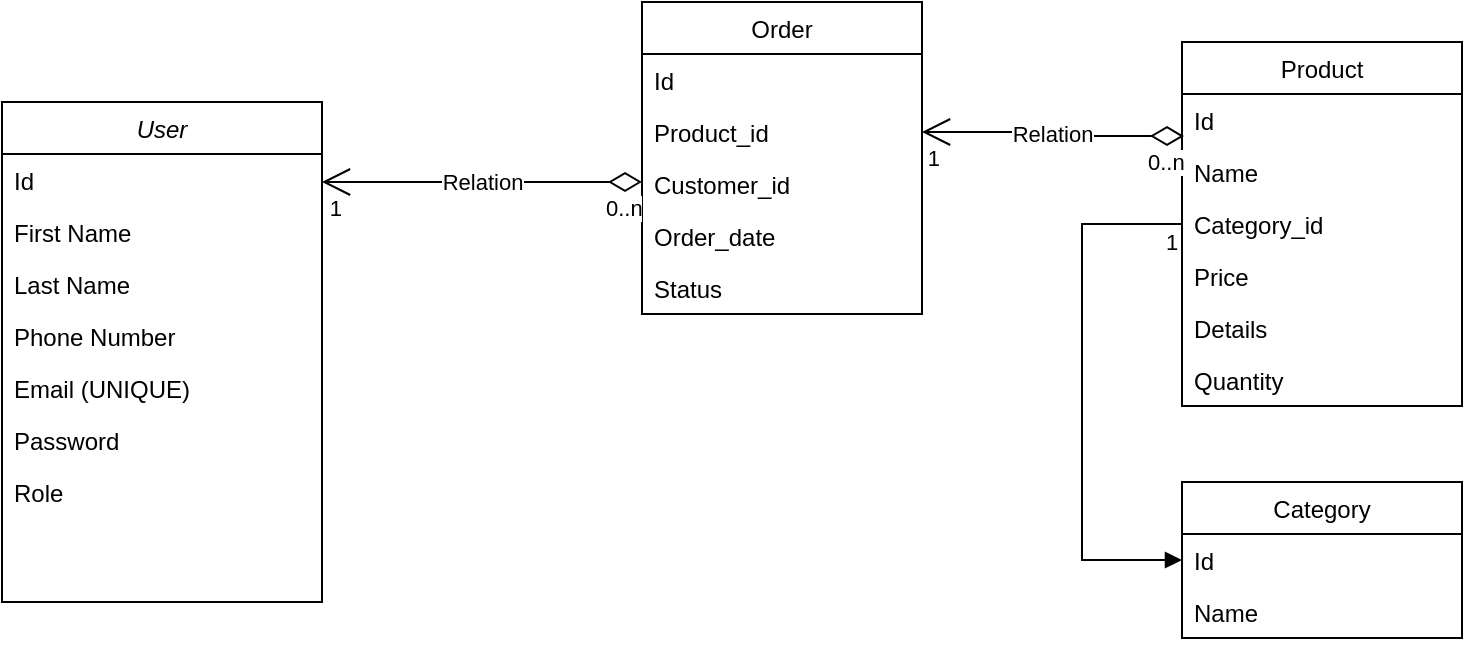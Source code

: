 <mxfile version="20.8.14" type="github">
  <diagram id="C5RBs43oDa-KdzZeNtuy" name="Page-1">
    <mxGraphModel dx="1434" dy="796" grid="1" gridSize="10" guides="1" tooltips="1" connect="1" arrows="1" fold="1" page="1" pageScale="1" pageWidth="827" pageHeight="1169" math="0" shadow="0">
      <root>
        <mxCell id="WIyWlLk6GJQsqaUBKTNV-0" />
        <mxCell id="WIyWlLk6GJQsqaUBKTNV-1" parent="WIyWlLk6GJQsqaUBKTNV-0" />
        <mxCell id="zkfFHV4jXpPFQw0GAbJ--0" value="User" style="swimlane;fontStyle=2;align=center;verticalAlign=top;childLayout=stackLayout;horizontal=1;startSize=26;horizontalStack=0;resizeParent=1;resizeLast=0;collapsible=1;marginBottom=0;rounded=0;shadow=0;strokeWidth=1;" parent="WIyWlLk6GJQsqaUBKTNV-1" vertex="1">
          <mxGeometry x="60" y="170" width="160" height="250" as="geometry">
            <mxRectangle x="230" y="140" width="160" height="26" as="alternateBounds" />
          </mxGeometry>
        </mxCell>
        <mxCell id="zkfFHV4jXpPFQw0GAbJ--1" value="Id" style="text;align=left;verticalAlign=top;spacingLeft=4;spacingRight=4;overflow=hidden;rotatable=0;points=[[0,0.5],[1,0.5]];portConstraint=eastwest;" parent="zkfFHV4jXpPFQw0GAbJ--0" vertex="1">
          <mxGeometry y="26" width="160" height="26" as="geometry" />
        </mxCell>
        <mxCell id="zkfFHV4jXpPFQw0GAbJ--2" value="First Name" style="text;align=left;verticalAlign=top;spacingLeft=4;spacingRight=4;overflow=hidden;rotatable=0;points=[[0,0.5],[1,0.5]];portConstraint=eastwest;rounded=0;shadow=0;html=0;" parent="zkfFHV4jXpPFQw0GAbJ--0" vertex="1">
          <mxGeometry y="52" width="160" height="26" as="geometry" />
        </mxCell>
        <mxCell id="zkfFHV4jXpPFQw0GAbJ--3" value="Last Name" style="text;align=left;verticalAlign=top;spacingLeft=4;spacingRight=4;overflow=hidden;rotatable=0;points=[[0,0.5],[1,0.5]];portConstraint=eastwest;rounded=0;shadow=0;html=0;" parent="zkfFHV4jXpPFQw0GAbJ--0" vertex="1">
          <mxGeometry y="78" width="160" height="26" as="geometry" />
        </mxCell>
        <mxCell id="GWjxsvUi2RFVblx5WlFs-1" value="Phone Number&#xa;" style="text;align=left;verticalAlign=top;spacingLeft=4;spacingRight=4;overflow=hidden;rotatable=0;points=[[0,0.5],[1,0.5]];portConstraint=eastwest;rounded=0;shadow=0;html=0;" vertex="1" parent="zkfFHV4jXpPFQw0GAbJ--0">
          <mxGeometry y="104" width="160" height="26" as="geometry" />
        </mxCell>
        <mxCell id="GWjxsvUi2RFVblx5WlFs-2" value="Email (UNIQUE)&#xa;" style="text;align=left;verticalAlign=top;spacingLeft=4;spacingRight=4;overflow=hidden;rotatable=0;points=[[0,0.5],[1,0.5]];portConstraint=eastwest;rounded=0;shadow=0;html=0;" vertex="1" parent="zkfFHV4jXpPFQw0GAbJ--0">
          <mxGeometry y="130" width="160" height="26" as="geometry" />
        </mxCell>
        <mxCell id="GWjxsvUi2RFVblx5WlFs-4" value="Password" style="text;align=left;verticalAlign=top;spacingLeft=4;spacingRight=4;overflow=hidden;rotatable=0;points=[[0,0.5],[1,0.5]];portConstraint=eastwest;rounded=0;shadow=0;html=0;" vertex="1" parent="zkfFHV4jXpPFQw0GAbJ--0">
          <mxGeometry y="156" width="160" height="26" as="geometry" />
        </mxCell>
        <mxCell id="GWjxsvUi2RFVblx5WlFs-5" value="Role&#xa;" style="text;align=left;verticalAlign=top;spacingLeft=4;spacingRight=4;overflow=hidden;rotatable=0;points=[[0,0.5],[1,0.5]];portConstraint=eastwest;rounded=0;shadow=0;html=0;" vertex="1" parent="zkfFHV4jXpPFQw0GAbJ--0">
          <mxGeometry y="182" width="160" height="26" as="geometry" />
        </mxCell>
        <mxCell id="GWjxsvUi2RFVblx5WlFs-12" value="Order" style="swimlane;fontStyle=0;childLayout=stackLayout;horizontal=1;startSize=26;fillColor=none;horizontalStack=0;resizeParent=1;resizeParentMax=0;resizeLast=0;collapsible=1;marginBottom=0;" vertex="1" parent="WIyWlLk6GJQsqaUBKTNV-1">
          <mxGeometry x="380" y="120" width="140" height="156" as="geometry" />
        </mxCell>
        <mxCell id="GWjxsvUi2RFVblx5WlFs-13" value="Id" style="text;strokeColor=none;fillColor=none;align=left;verticalAlign=top;spacingLeft=4;spacingRight=4;overflow=hidden;rotatable=0;points=[[0,0.5],[1,0.5]];portConstraint=eastwest;" vertex="1" parent="GWjxsvUi2RFVblx5WlFs-12">
          <mxGeometry y="26" width="140" height="26" as="geometry" />
        </mxCell>
        <mxCell id="GWjxsvUi2RFVblx5WlFs-14" value="Product_id&#xa;" style="text;strokeColor=none;fillColor=none;align=left;verticalAlign=top;spacingLeft=4;spacingRight=4;overflow=hidden;rotatable=0;points=[[0,0.5],[1,0.5]];portConstraint=eastwest;" vertex="1" parent="GWjxsvUi2RFVblx5WlFs-12">
          <mxGeometry y="52" width="140" height="26" as="geometry" />
        </mxCell>
        <mxCell id="GWjxsvUi2RFVblx5WlFs-16" value="Customer_id&#xa;" style="text;strokeColor=none;fillColor=none;align=left;verticalAlign=top;spacingLeft=4;spacingRight=4;overflow=hidden;rotatable=0;points=[[0,0.5],[1,0.5]];portConstraint=eastwest;" vertex="1" parent="GWjxsvUi2RFVblx5WlFs-12">
          <mxGeometry y="78" width="140" height="26" as="geometry" />
        </mxCell>
        <mxCell id="GWjxsvUi2RFVblx5WlFs-17" value="Order_date" style="text;strokeColor=none;fillColor=none;align=left;verticalAlign=top;spacingLeft=4;spacingRight=4;overflow=hidden;rotatable=0;points=[[0,0.5],[1,0.5]];portConstraint=eastwest;" vertex="1" parent="GWjxsvUi2RFVblx5WlFs-12">
          <mxGeometry y="104" width="140" height="26" as="geometry" />
        </mxCell>
        <mxCell id="GWjxsvUi2RFVblx5WlFs-18" value="Status&#xa;" style="text;strokeColor=none;fillColor=none;align=left;verticalAlign=top;spacingLeft=4;spacingRight=4;overflow=hidden;rotatable=0;points=[[0,0.5],[1,0.5]];portConstraint=eastwest;" vertex="1" parent="GWjxsvUi2RFVblx5WlFs-12">
          <mxGeometry y="130" width="140" height="26" as="geometry" />
        </mxCell>
        <mxCell id="GWjxsvUi2RFVblx5WlFs-28" value="Relation" style="endArrow=open;html=1;endSize=12;startArrow=diamondThin;startSize=14;startFill=0;edgeStyle=orthogonalEdgeStyle;rounded=0;" edge="1" parent="WIyWlLk6GJQsqaUBKTNV-1">
          <mxGeometry relative="1" as="geometry">
            <mxPoint x="380" y="210" as="sourcePoint" />
            <mxPoint x="220" y="210" as="targetPoint" />
          </mxGeometry>
        </mxCell>
        <mxCell id="GWjxsvUi2RFVblx5WlFs-29" value="0..n" style="edgeLabel;resizable=0;html=1;align=left;verticalAlign=top;" connectable="0" vertex="1" parent="GWjxsvUi2RFVblx5WlFs-28">
          <mxGeometry x="-1" relative="1" as="geometry">
            <mxPoint x="-20" as="offset" />
          </mxGeometry>
        </mxCell>
        <mxCell id="GWjxsvUi2RFVblx5WlFs-30" value="1" style="edgeLabel;resizable=0;html=1;align=right;verticalAlign=top;" connectable="0" vertex="1" parent="GWjxsvUi2RFVblx5WlFs-28">
          <mxGeometry x="1" relative="1" as="geometry">
            <mxPoint x="10" as="offset" />
          </mxGeometry>
        </mxCell>
        <mxCell id="GWjxsvUi2RFVblx5WlFs-31" value="Product" style="swimlane;fontStyle=0;childLayout=stackLayout;horizontal=1;startSize=26;fillColor=none;horizontalStack=0;resizeParent=1;resizeParentMax=0;resizeLast=0;collapsible=1;marginBottom=0;" vertex="1" parent="WIyWlLk6GJQsqaUBKTNV-1">
          <mxGeometry x="650" y="140" width="140" height="182" as="geometry" />
        </mxCell>
        <mxCell id="GWjxsvUi2RFVblx5WlFs-32" value="Id" style="text;strokeColor=none;fillColor=none;align=left;verticalAlign=top;spacingLeft=4;spacingRight=4;overflow=hidden;rotatable=0;points=[[0,0.5],[1,0.5]];portConstraint=eastwest;" vertex="1" parent="GWjxsvUi2RFVblx5WlFs-31">
          <mxGeometry y="26" width="140" height="26" as="geometry" />
        </mxCell>
        <mxCell id="GWjxsvUi2RFVblx5WlFs-33" value="Name" style="text;strokeColor=none;fillColor=none;align=left;verticalAlign=top;spacingLeft=4;spacingRight=4;overflow=hidden;rotatable=0;points=[[0,0.5],[1,0.5]];portConstraint=eastwest;" vertex="1" parent="GWjxsvUi2RFVblx5WlFs-31">
          <mxGeometry y="52" width="140" height="26" as="geometry" />
        </mxCell>
        <mxCell id="GWjxsvUi2RFVblx5WlFs-34" value="Category_id" style="text;strokeColor=none;fillColor=none;align=left;verticalAlign=top;spacingLeft=4;spacingRight=4;overflow=hidden;rotatable=0;points=[[0,0.5],[1,0.5]];portConstraint=eastwest;" vertex="1" parent="GWjxsvUi2RFVblx5WlFs-31">
          <mxGeometry y="78" width="140" height="26" as="geometry" />
        </mxCell>
        <mxCell id="GWjxsvUi2RFVblx5WlFs-35" value="Price" style="text;strokeColor=none;fillColor=none;align=left;verticalAlign=top;spacingLeft=4;spacingRight=4;overflow=hidden;rotatable=0;points=[[0,0.5],[1,0.5]];portConstraint=eastwest;" vertex="1" parent="GWjxsvUi2RFVblx5WlFs-31">
          <mxGeometry y="104" width="140" height="26" as="geometry" />
        </mxCell>
        <mxCell id="GWjxsvUi2RFVblx5WlFs-36" value="Details" style="text;strokeColor=none;fillColor=none;align=left;verticalAlign=top;spacingLeft=4;spacingRight=4;overflow=hidden;rotatable=0;points=[[0,0.5],[1,0.5]];portConstraint=eastwest;" vertex="1" parent="GWjxsvUi2RFVblx5WlFs-31">
          <mxGeometry y="130" width="140" height="26" as="geometry" />
        </mxCell>
        <mxCell id="GWjxsvUi2RFVblx5WlFs-37" value="Quantity" style="text;strokeColor=none;fillColor=none;align=left;verticalAlign=top;spacingLeft=4;spacingRight=4;overflow=hidden;rotatable=0;points=[[0,0.5],[1,0.5]];portConstraint=eastwest;" vertex="1" parent="GWjxsvUi2RFVblx5WlFs-31">
          <mxGeometry y="156" width="140" height="26" as="geometry" />
        </mxCell>
        <mxCell id="GWjxsvUi2RFVblx5WlFs-38" value="Relation" style="endArrow=open;html=1;endSize=12;startArrow=diamondThin;startSize=14;startFill=0;edgeStyle=orthogonalEdgeStyle;rounded=0;entryX=1;entryY=0.5;entryDx=0;entryDy=0;exitX=0.007;exitY=0.808;exitDx=0;exitDy=0;exitPerimeter=0;" edge="1" parent="WIyWlLk6GJQsqaUBKTNV-1" source="GWjxsvUi2RFVblx5WlFs-32" target="GWjxsvUi2RFVblx5WlFs-14">
          <mxGeometry relative="1" as="geometry">
            <mxPoint x="630" y="197.5" as="sourcePoint" />
            <mxPoint x="580" y="60" as="targetPoint" />
          </mxGeometry>
        </mxCell>
        <mxCell id="GWjxsvUi2RFVblx5WlFs-39" value="0..n" style="edgeLabel;resizable=0;html=1;align=left;verticalAlign=top;" connectable="0" vertex="1" parent="GWjxsvUi2RFVblx5WlFs-38">
          <mxGeometry x="-1" relative="1" as="geometry">
            <mxPoint x="-20" as="offset" />
          </mxGeometry>
        </mxCell>
        <mxCell id="GWjxsvUi2RFVblx5WlFs-40" value="1" style="edgeLabel;resizable=0;html=1;align=right;verticalAlign=top;" connectable="0" vertex="1" parent="GWjxsvUi2RFVblx5WlFs-38">
          <mxGeometry x="1" relative="1" as="geometry">
            <mxPoint x="10" as="offset" />
          </mxGeometry>
        </mxCell>
        <mxCell id="GWjxsvUi2RFVblx5WlFs-41" value="Category" style="swimlane;fontStyle=0;childLayout=stackLayout;horizontal=1;startSize=26;fillColor=none;horizontalStack=0;resizeParent=1;resizeParentMax=0;resizeLast=0;collapsible=1;marginBottom=0;" vertex="1" parent="WIyWlLk6GJQsqaUBKTNV-1">
          <mxGeometry x="650" y="360" width="140" height="78" as="geometry" />
        </mxCell>
        <mxCell id="GWjxsvUi2RFVblx5WlFs-42" value="Id" style="text;strokeColor=none;fillColor=none;align=left;verticalAlign=top;spacingLeft=4;spacingRight=4;overflow=hidden;rotatable=0;points=[[0,0.5],[1,0.5]];portConstraint=eastwest;" vertex="1" parent="GWjxsvUi2RFVblx5WlFs-41">
          <mxGeometry y="26" width="140" height="26" as="geometry" />
        </mxCell>
        <mxCell id="GWjxsvUi2RFVblx5WlFs-43" value="Name" style="text;strokeColor=none;fillColor=none;align=left;verticalAlign=top;spacingLeft=4;spacingRight=4;overflow=hidden;rotatable=0;points=[[0,0.5],[1,0.5]];portConstraint=eastwest;" vertex="1" parent="GWjxsvUi2RFVblx5WlFs-41">
          <mxGeometry y="52" width="140" height="26" as="geometry" />
        </mxCell>
        <mxCell id="GWjxsvUi2RFVblx5WlFs-45" value="&lt;br&gt;" style="endArrow=block;endFill=1;html=1;edgeStyle=orthogonalEdgeStyle;align=left;verticalAlign=top;rounded=0;exitX=0;exitY=0.5;exitDx=0;exitDy=0;entryX=0;entryY=0.5;entryDx=0;entryDy=0;" edge="1" parent="WIyWlLk6GJQsqaUBKTNV-1" source="GWjxsvUi2RFVblx5WlFs-34" target="GWjxsvUi2RFVblx5WlFs-42">
          <mxGeometry x="-1" relative="1" as="geometry">
            <mxPoint x="460" y="370" as="sourcePoint" />
            <mxPoint x="620" y="370" as="targetPoint" />
            <Array as="points">
              <mxPoint x="600" y="231" />
              <mxPoint x="600" y="399" />
            </Array>
          </mxGeometry>
        </mxCell>
        <mxCell id="GWjxsvUi2RFVblx5WlFs-46" value="1" style="edgeLabel;resizable=0;html=1;align=left;verticalAlign=bottom;" connectable="0" vertex="1" parent="GWjxsvUi2RFVblx5WlFs-45">
          <mxGeometry x="-1" relative="1" as="geometry">
            <mxPoint x="-10" y="17" as="offset" />
          </mxGeometry>
        </mxCell>
      </root>
    </mxGraphModel>
  </diagram>
</mxfile>
